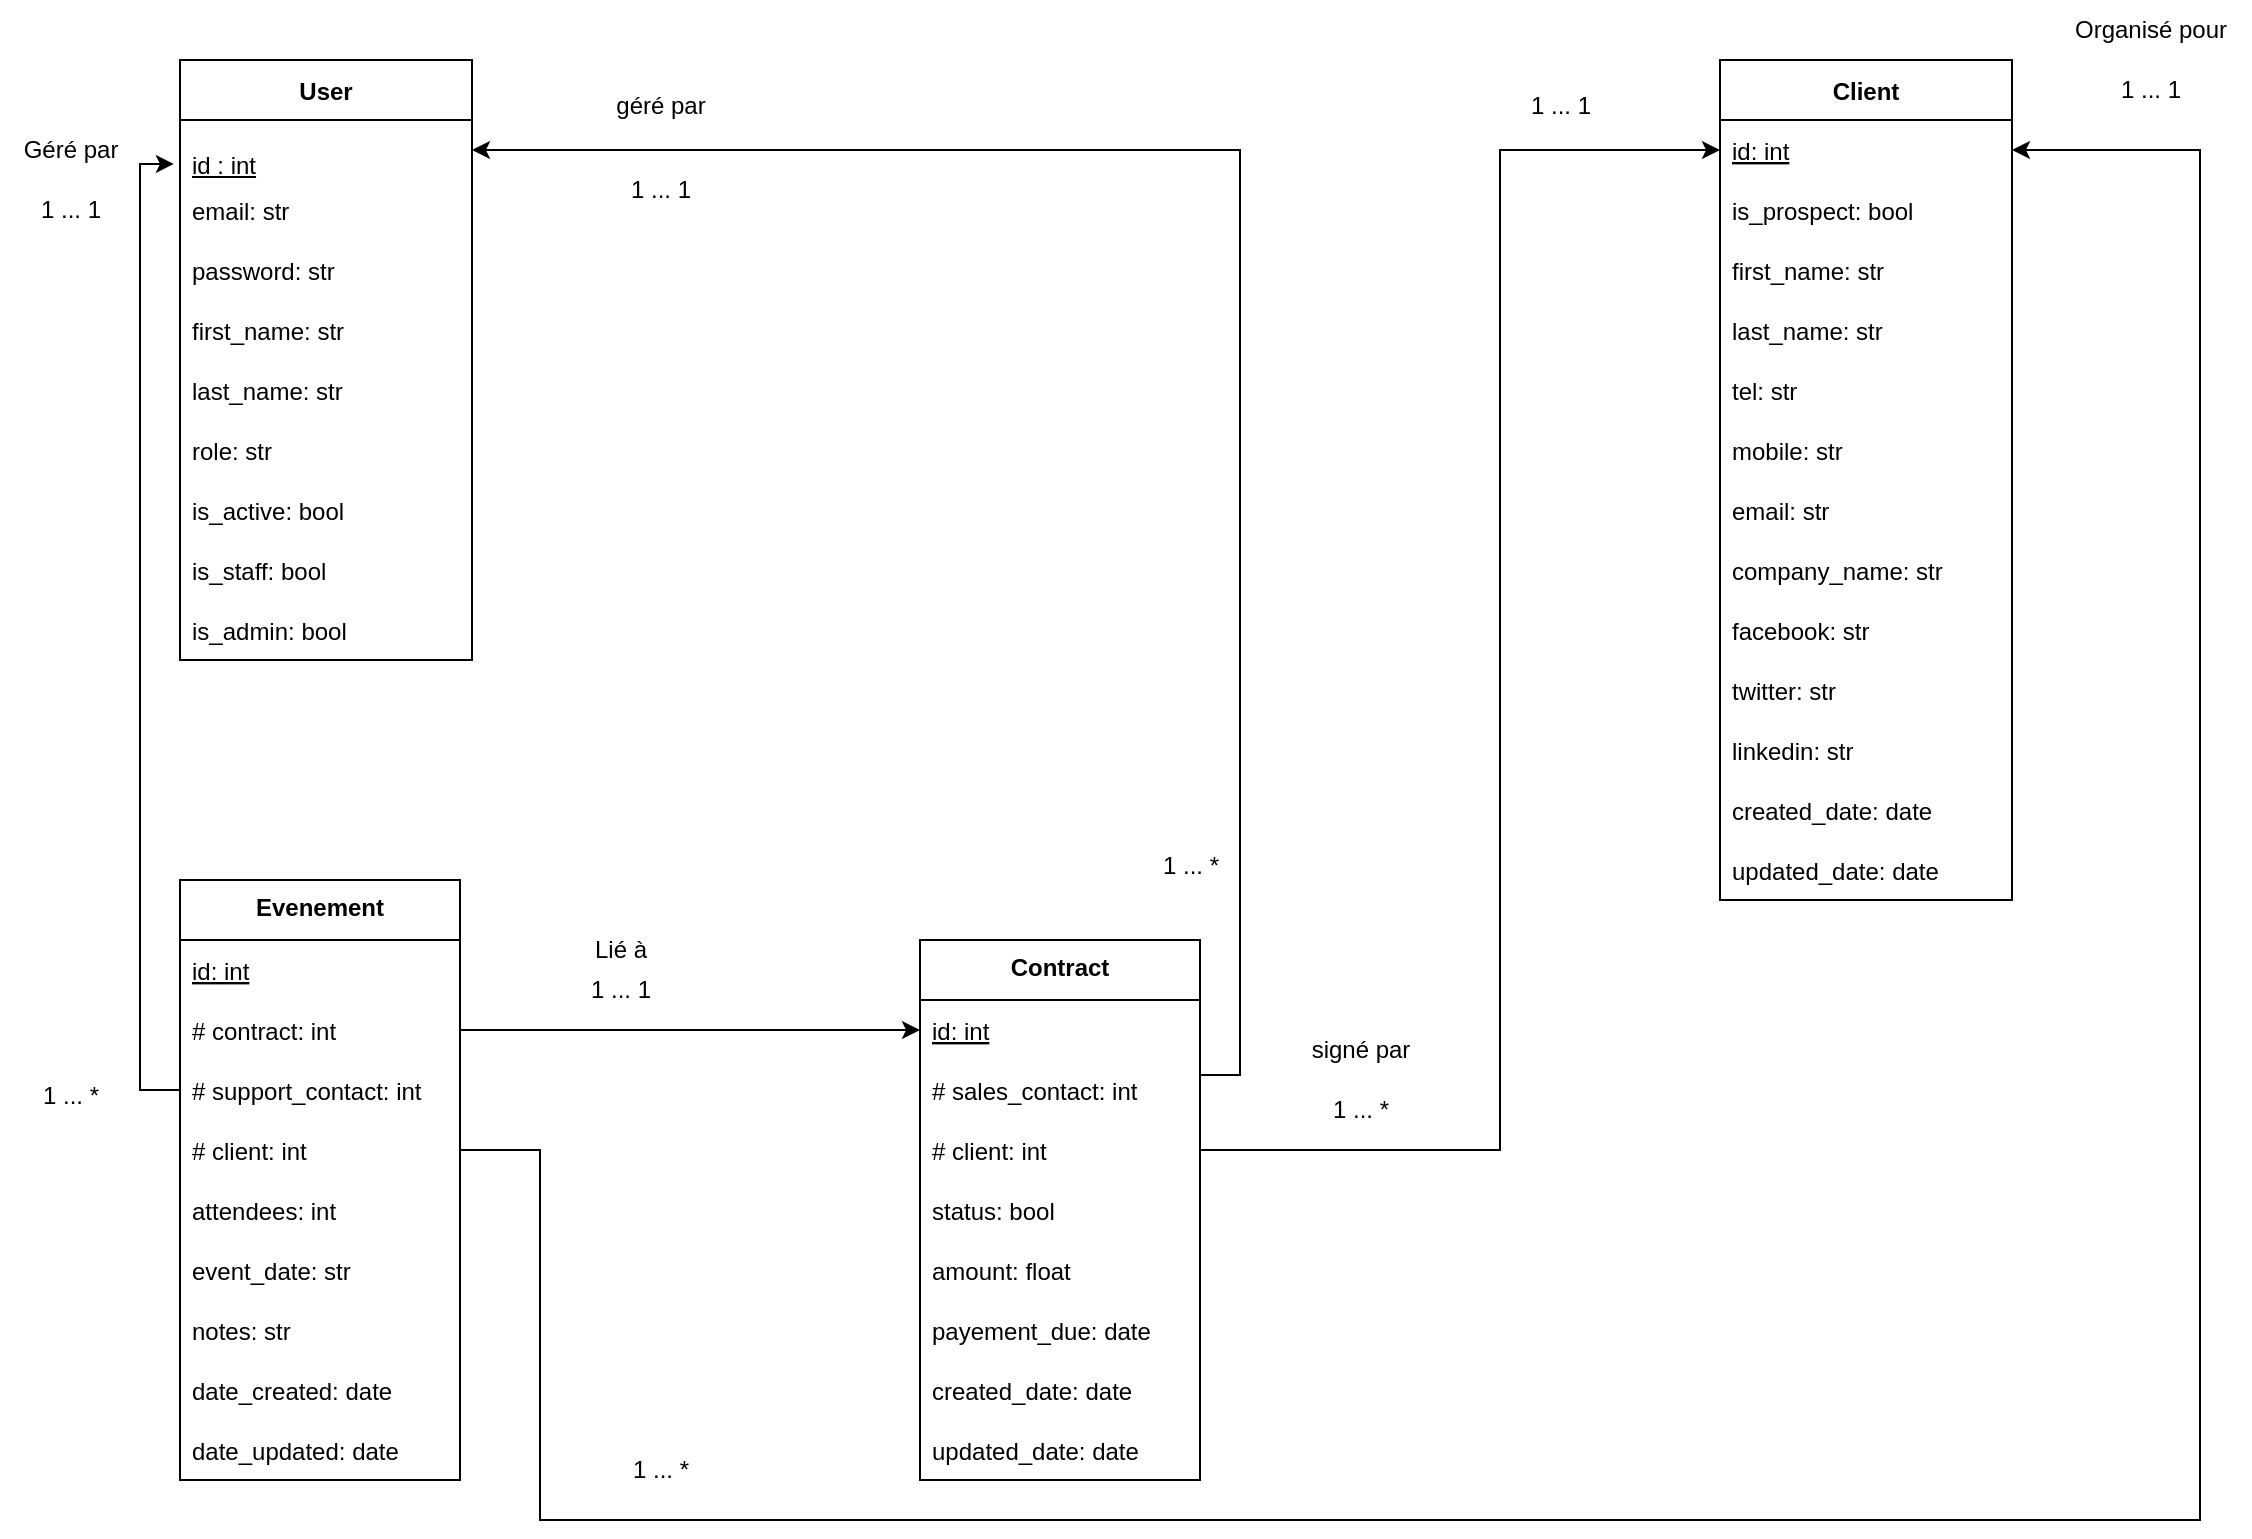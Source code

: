 <mxfile version="21.3.8">
  <diagram id="wEkoVnYtGdNWZhA1KiQT" name="Page-1">
    <mxGraphModel dx="1434" dy="792" grid="1" gridSize="10" guides="1" tooltips="1" connect="1" arrows="1" fold="1" page="1" pageScale="1" pageWidth="827" pageHeight="1169" background="none" math="0" shadow="0">
      <root>
        <mxCell id="0" />
        <mxCell id="1" parent="0" />
        <mxCell id="ORzxobJ269pv_FgzovFv-23" style="edgeStyle=orthogonalEdgeStyle;rounded=0;orthogonalLoop=1;jettySize=auto;html=1;exitX=1;exitY=0.5;exitDx=0;exitDy=0;entryX=0;entryY=0.5;entryDx=0;entryDy=0;" parent="1" source="JXJhJCuWqA1Dkq9rW7WM-6" target="JXJhJCuWqA1Dkq9rW7WM-15" edge="1">
          <mxGeometry relative="1" as="geometry" />
        </mxCell>
        <mxCell id="JXJhJCuWqA1Dkq9rW7WM-5" value="Evenement&#xa;" style="swimlane;fontStyle=1;childLayout=stackLayout;horizontal=1;startSize=30;horizontalStack=0;resizeParent=1;resizeParentMax=0;resizeLast=0;collapsible=1;marginBottom=0;align=center;verticalAlign=top;" parent="1" vertex="1">
          <mxGeometry x="100" y="450" width="140" height="300" as="geometry" />
        </mxCell>
        <mxCell id="JXJhJCuWqA1Dkq9rW7WM-60" value="id: int" style="text;strokeColor=none;fillColor=none;align=left;verticalAlign=middle;spacingLeft=4;spacingRight=4;overflow=hidden;points=[[0,0.5],[1,0.5]];portConstraint=eastwest;rotatable=0;fontStyle=4" parent="JXJhJCuWqA1Dkq9rW7WM-5" vertex="1">
          <mxGeometry y="30" width="140" height="30" as="geometry" />
        </mxCell>
        <mxCell id="JXJhJCuWqA1Dkq9rW7WM-6" value="# contract: int" style="text;strokeColor=none;fillColor=none;align=left;verticalAlign=middle;spacingLeft=4;spacingRight=4;overflow=hidden;points=[[0,0.5],[1,0.5]];portConstraint=eastwest;rotatable=0;" parent="JXJhJCuWqA1Dkq9rW7WM-5" vertex="1">
          <mxGeometry y="60" width="140" height="30" as="geometry" />
        </mxCell>
        <mxCell id="JXJhJCuWqA1Dkq9rW7WM-57" value="# support_contact: int" style="text;strokeColor=none;fillColor=none;align=left;verticalAlign=middle;spacingLeft=4;spacingRight=4;overflow=hidden;points=[[0,0.5],[1,0.5]];portConstraint=eastwest;rotatable=0;" parent="JXJhJCuWqA1Dkq9rW7WM-5" vertex="1">
          <mxGeometry y="90" width="140" height="30" as="geometry" />
        </mxCell>
        <mxCell id="JXJhJCuWqA1Dkq9rW7WM-7" value="# client: int" style="text;strokeColor=none;fillColor=none;align=left;verticalAlign=middle;spacingLeft=4;spacingRight=4;overflow=hidden;points=[[0,0.5],[1,0.5]];portConstraint=eastwest;rotatable=0;" parent="JXJhJCuWqA1Dkq9rW7WM-5" vertex="1">
          <mxGeometry y="120" width="140" height="30" as="geometry" />
        </mxCell>
        <mxCell id="ORzxobJ269pv_FgzovFv-34" value="attendees: int" style="text;strokeColor=none;fillColor=none;align=left;verticalAlign=middle;spacingLeft=4;spacingRight=4;overflow=hidden;points=[[0,0.5],[1,0.5]];portConstraint=eastwest;rotatable=0;" parent="JXJhJCuWqA1Dkq9rW7WM-5" vertex="1">
          <mxGeometry y="150" width="140" height="30" as="geometry" />
        </mxCell>
        <mxCell id="JXJhJCuWqA1Dkq9rW7WM-30" value="event_date: str" style="text;strokeColor=none;fillColor=none;align=left;verticalAlign=middle;spacingLeft=4;spacingRight=4;overflow=hidden;points=[[0,0.5],[1,0.5]];portConstraint=eastwest;rotatable=0;" parent="JXJhJCuWqA1Dkq9rW7WM-5" vertex="1">
          <mxGeometry y="180" width="140" height="30" as="geometry" />
        </mxCell>
        <mxCell id="ORzxobJ269pv_FgzovFv-37" value="notes: str" style="text;strokeColor=none;fillColor=none;align=left;verticalAlign=middle;spacingLeft=4;spacingRight=4;overflow=hidden;points=[[0,0.5],[1,0.5]];portConstraint=eastwest;rotatable=0;" parent="JXJhJCuWqA1Dkq9rW7WM-5" vertex="1">
          <mxGeometry y="210" width="140" height="30" as="geometry" />
        </mxCell>
        <mxCell id="ORzxobJ269pv_FgzovFv-38" value="date_created: date" style="text;strokeColor=none;fillColor=none;align=left;verticalAlign=middle;spacingLeft=4;spacingRight=4;overflow=hidden;points=[[0,0.5],[1,0.5]];portConstraint=eastwest;rotatable=0;" parent="JXJhJCuWqA1Dkq9rW7WM-5" vertex="1">
          <mxGeometry y="240" width="140" height="30" as="geometry" />
        </mxCell>
        <mxCell id="ORzxobJ269pv_FgzovFv-39" value="date_updated:  date" style="text;strokeColor=none;fillColor=none;align=left;verticalAlign=middle;spacingLeft=4;spacingRight=4;overflow=hidden;points=[[0,0.5],[1,0.5]];portConstraint=eastwest;rotatable=0;" parent="JXJhJCuWqA1Dkq9rW7WM-5" vertex="1">
          <mxGeometry y="270" width="140" height="30" as="geometry" />
        </mxCell>
        <mxCell id="8X9xJVfvZcuJXcQOC_To-7" style="edgeStyle=orthogonalEdgeStyle;rounded=0;orthogonalLoop=1;jettySize=auto;html=1;exitX=1;exitY=0.25;exitDx=0;exitDy=0;entryX=1;entryY=0.5;entryDx=0;entryDy=0;" edge="1" parent="1" source="JXJhJCuWqA1Dkq9rW7WM-13" target="JXJhJCuWqA1Dkq9rW7WM-62">
          <mxGeometry relative="1" as="geometry">
            <Array as="points">
              <mxPoint x="630" y="548" />
              <mxPoint x="630" y="85" />
            </Array>
          </mxGeometry>
        </mxCell>
        <mxCell id="JXJhJCuWqA1Dkq9rW7WM-13" value="Contract&#xa;" style="swimlane;fontStyle=1;childLayout=stackLayout;horizontal=1;startSize=30;horizontalStack=0;resizeParent=1;resizeParentMax=0;resizeLast=0;collapsible=1;marginBottom=0;align=center;verticalAlign=top;" parent="1" vertex="1">
          <mxGeometry x="470" y="480" width="140" height="270" as="geometry" />
        </mxCell>
        <mxCell id="JXJhJCuWqA1Dkq9rW7WM-15" value="id: int" style="text;strokeColor=none;fillColor=none;align=left;verticalAlign=middle;spacingLeft=4;spacingRight=4;overflow=hidden;points=[[0,0.5],[1,0.5]];portConstraint=eastwest;rotatable=0;fontStyle=4" parent="JXJhJCuWqA1Dkq9rW7WM-13" vertex="1">
          <mxGeometry y="30" width="140" height="30" as="geometry" />
        </mxCell>
        <mxCell id="JXJhJCuWqA1Dkq9rW7WM-16" value="# sales_contact: int" style="text;strokeColor=none;fillColor=none;align=left;verticalAlign=middle;spacingLeft=4;spacingRight=4;overflow=hidden;points=[[0,0.5],[1,0.5]];portConstraint=eastwest;rotatable=0;" parent="JXJhJCuWqA1Dkq9rW7WM-13" vertex="1">
          <mxGeometry y="60" width="140" height="30" as="geometry" />
        </mxCell>
        <mxCell id="JXJhJCuWqA1Dkq9rW7WM-14" value="# client: int" style="text;strokeColor=none;fillColor=none;align=left;verticalAlign=middle;spacingLeft=4;spacingRight=4;overflow=hidden;points=[[0,0.5],[1,0.5]];portConstraint=eastwest;rotatable=0;" parent="JXJhJCuWqA1Dkq9rW7WM-13" vertex="1">
          <mxGeometry y="90" width="140" height="30" as="geometry" />
        </mxCell>
        <mxCell id="JXJhJCuWqA1Dkq9rW7WM-58" value="status: bool" style="text;strokeColor=none;fillColor=none;align=left;verticalAlign=middle;spacingLeft=4;spacingRight=4;overflow=hidden;points=[[0,0.5],[1,0.5]];portConstraint=eastwest;rotatable=0;" parent="JXJhJCuWqA1Dkq9rW7WM-13" vertex="1">
          <mxGeometry y="120" width="140" height="30" as="geometry" />
        </mxCell>
        <mxCell id="ORzxobJ269pv_FgzovFv-28" value="amount: float" style="text;strokeColor=none;fillColor=none;align=left;verticalAlign=middle;spacingLeft=4;spacingRight=4;overflow=hidden;points=[[0,0.5],[1,0.5]];portConstraint=eastwest;rotatable=0;" parent="JXJhJCuWqA1Dkq9rW7WM-13" vertex="1">
          <mxGeometry y="150" width="140" height="30" as="geometry" />
        </mxCell>
        <mxCell id="ORzxobJ269pv_FgzovFv-29" value="payement_due: date" style="text;strokeColor=none;fillColor=none;align=left;verticalAlign=middle;spacingLeft=4;spacingRight=4;overflow=hidden;points=[[0,0.5],[1,0.5]];portConstraint=eastwest;rotatable=0;" parent="JXJhJCuWqA1Dkq9rW7WM-13" vertex="1">
          <mxGeometry y="180" width="140" height="30" as="geometry" />
        </mxCell>
        <mxCell id="ORzxobJ269pv_FgzovFv-30" value="created_date: date" style="text;strokeColor=none;fillColor=none;align=left;verticalAlign=middle;spacingLeft=4;spacingRight=4;overflow=hidden;points=[[0,0.5],[1,0.5]];portConstraint=eastwest;rotatable=0;" parent="JXJhJCuWqA1Dkq9rW7WM-13" vertex="1">
          <mxGeometry y="210" width="140" height="30" as="geometry" />
        </mxCell>
        <mxCell id="ORzxobJ269pv_FgzovFv-31" value="updated_date: date" style="text;strokeColor=none;fillColor=none;align=left;verticalAlign=middle;spacingLeft=4;spacingRight=4;overflow=hidden;points=[[0,0.5],[1,0.5]];portConstraint=eastwest;rotatable=0;" parent="JXJhJCuWqA1Dkq9rW7WM-13" vertex="1">
          <mxGeometry y="240" width="140" height="30" as="geometry" />
        </mxCell>
        <mxCell id="JXJhJCuWqA1Dkq9rW7WM-48" value="User" style="swimlane;fontStyle=1;childLayout=stackLayout;horizontal=1;startSize=30;horizontalStack=0;resizeParent=1;resizeParentMax=0;resizeLast=0;collapsible=1;marginBottom=0;direction=east;" parent="1" vertex="1">
          <mxGeometry x="100" y="40" width="146" height="300" as="geometry" />
        </mxCell>
        <mxCell id="JXJhJCuWqA1Dkq9rW7WM-62" value="&#xa;id : int&#xa;" style="text;strokeColor=none;fillColor=none;align=left;verticalAlign=middle;spacingLeft=4;spacingRight=4;overflow=hidden;points=[[0,0.5],[1,0.5]];portConstraint=eastwest;rotatable=0;fontStyle=4" parent="JXJhJCuWqA1Dkq9rW7WM-48" vertex="1">
          <mxGeometry y="30" width="146" height="30" as="geometry" />
        </mxCell>
        <mxCell id="JXJhJCuWqA1Dkq9rW7WM-50" value="email: str" style="text;strokeColor=none;fillColor=none;align=left;verticalAlign=middle;spacingLeft=4;spacingRight=4;overflow=hidden;points=[[0,0.5],[1,0.5]];portConstraint=eastwest;rotatable=0;" parent="JXJhJCuWqA1Dkq9rW7WM-48" vertex="1">
          <mxGeometry y="60" width="146" height="30" as="geometry" />
        </mxCell>
        <mxCell id="JXJhJCuWqA1Dkq9rW7WM-51" value="password: str" style="text;strokeColor=none;fillColor=none;align=left;verticalAlign=middle;spacingLeft=4;spacingRight=4;overflow=hidden;points=[[0,0.5],[1,0.5]];portConstraint=eastwest;rotatable=0;" parent="JXJhJCuWqA1Dkq9rW7WM-48" vertex="1">
          <mxGeometry y="90" width="146" height="30" as="geometry" />
        </mxCell>
        <mxCell id="JXJhJCuWqA1Dkq9rW7WM-54" value="first_name: str" style="text;strokeColor=none;fillColor=none;align=left;verticalAlign=middle;spacingLeft=4;spacingRight=4;overflow=hidden;points=[[0,0.5],[1,0.5]];portConstraint=eastwest;rotatable=0;" parent="JXJhJCuWqA1Dkq9rW7WM-48" vertex="1">
          <mxGeometry y="120" width="146" height="30" as="geometry" />
        </mxCell>
        <mxCell id="ORzxobJ269pv_FgzovFv-1" value="last_name: str" style="text;strokeColor=none;fillColor=none;align=left;verticalAlign=middle;spacingLeft=4;spacingRight=4;overflow=hidden;points=[[0,0.5],[1,0.5]];portConstraint=eastwest;rotatable=0;" parent="JXJhJCuWqA1Dkq9rW7WM-48" vertex="1">
          <mxGeometry y="150" width="146" height="30" as="geometry" />
        </mxCell>
        <mxCell id="ORzxobJ269pv_FgzovFv-2" value="role: str" style="text;strokeColor=none;fillColor=none;align=left;verticalAlign=middle;spacingLeft=4;spacingRight=4;overflow=hidden;points=[[0,0.5],[1,0.5]];portConstraint=eastwest;rotatable=0;" parent="JXJhJCuWqA1Dkq9rW7WM-48" vertex="1">
          <mxGeometry y="180" width="146" height="30" as="geometry" />
        </mxCell>
        <mxCell id="ORzxobJ269pv_FgzovFv-3" value="is_active: bool" style="text;strokeColor=none;fillColor=none;align=left;verticalAlign=middle;spacingLeft=4;spacingRight=4;overflow=hidden;points=[[0,0.5],[1,0.5]];portConstraint=eastwest;rotatable=0;" parent="JXJhJCuWqA1Dkq9rW7WM-48" vertex="1">
          <mxGeometry y="210" width="146" height="30" as="geometry" />
        </mxCell>
        <mxCell id="ORzxobJ269pv_FgzovFv-4" value="is_staff: bool" style="text;strokeColor=none;fillColor=none;align=left;verticalAlign=middle;spacingLeft=4;spacingRight=4;overflow=hidden;points=[[0,0.5],[1,0.5]];portConstraint=eastwest;rotatable=0;" parent="JXJhJCuWqA1Dkq9rW7WM-48" vertex="1">
          <mxGeometry y="240" width="146" height="30" as="geometry" />
        </mxCell>
        <mxCell id="ORzxobJ269pv_FgzovFv-5" value="is_admin: bool" style="text;strokeColor=none;fillColor=none;align=left;verticalAlign=middle;spacingLeft=4;spacingRight=4;overflow=hidden;points=[[0,0.5],[1,0.5]];portConstraint=eastwest;rotatable=0;" parent="JXJhJCuWqA1Dkq9rW7WM-48" vertex="1">
          <mxGeometry y="270" width="146" height="30" as="geometry" />
        </mxCell>
        <mxCell id="ORzxobJ269pv_FgzovFv-6" value="Client" style="swimlane;fontStyle=1;childLayout=stackLayout;horizontal=1;startSize=30;horizontalStack=0;resizeParent=1;resizeParentMax=0;resizeLast=0;collapsible=1;marginBottom=0;" parent="1" vertex="1">
          <mxGeometry x="870" y="40" width="146" height="420" as="geometry" />
        </mxCell>
        <mxCell id="ORzxobJ269pv_FgzovFv-7" value="id: int" style="text;strokeColor=none;fillColor=none;align=left;verticalAlign=middle;spacingLeft=4;spacingRight=4;overflow=hidden;points=[[0,0.5],[1,0.5]];portConstraint=eastwest;rotatable=0;fontStyle=4" parent="ORzxobJ269pv_FgzovFv-6" vertex="1">
          <mxGeometry y="30" width="146" height="30" as="geometry" />
        </mxCell>
        <mxCell id="ORzxobJ269pv_FgzovFv-8" value="is_prospect: bool" style="text;strokeColor=none;fillColor=none;align=left;verticalAlign=middle;spacingLeft=4;spacingRight=4;overflow=hidden;points=[[0,0.5],[1,0.5]];portConstraint=eastwest;rotatable=0;" parent="ORzxobJ269pv_FgzovFv-6" vertex="1">
          <mxGeometry y="60" width="146" height="30" as="geometry" />
        </mxCell>
        <mxCell id="ORzxobJ269pv_FgzovFv-9" value="first_name: str" style="text;strokeColor=none;fillColor=none;align=left;verticalAlign=middle;spacingLeft=4;spacingRight=4;overflow=hidden;points=[[0,0.5],[1,0.5]];portConstraint=eastwest;rotatable=0;" parent="ORzxobJ269pv_FgzovFv-6" vertex="1">
          <mxGeometry y="90" width="146" height="30" as="geometry" />
        </mxCell>
        <mxCell id="ORzxobJ269pv_FgzovFv-10" value="last_name: str" style="text;strokeColor=none;fillColor=none;align=left;verticalAlign=middle;spacingLeft=4;spacingRight=4;overflow=hidden;points=[[0,0.5],[1,0.5]];portConstraint=eastwest;rotatable=0;" parent="ORzxobJ269pv_FgzovFv-6" vertex="1">
          <mxGeometry y="120" width="146" height="30" as="geometry" />
        </mxCell>
        <mxCell id="ORzxobJ269pv_FgzovFv-11" value="tel: str" style="text;strokeColor=none;fillColor=none;align=left;verticalAlign=middle;spacingLeft=4;spacingRight=4;overflow=hidden;points=[[0,0.5],[1,0.5]];portConstraint=eastwest;rotatable=0;fontStyle=0" parent="ORzxobJ269pv_FgzovFv-6" vertex="1">
          <mxGeometry y="150" width="146" height="30" as="geometry" />
        </mxCell>
        <mxCell id="ORzxobJ269pv_FgzovFv-12" value="mobile: str" style="text;strokeColor=none;fillColor=none;align=left;verticalAlign=middle;spacingLeft=4;spacingRight=4;overflow=hidden;points=[[0,0.5],[1,0.5]];portConstraint=eastwest;rotatable=0;fontStyle=0" parent="ORzxobJ269pv_FgzovFv-6" vertex="1">
          <mxGeometry y="180" width="146" height="30" as="geometry" />
        </mxCell>
        <mxCell id="ORzxobJ269pv_FgzovFv-13" value="email: str" style="text;strokeColor=none;fillColor=none;align=left;verticalAlign=middle;spacingLeft=4;spacingRight=4;overflow=hidden;points=[[0,0.5],[1,0.5]];portConstraint=eastwest;rotatable=0;fontStyle=0" parent="ORzxobJ269pv_FgzovFv-6" vertex="1">
          <mxGeometry y="210" width="146" height="30" as="geometry" />
        </mxCell>
        <mxCell id="ORzxobJ269pv_FgzovFv-14" value="company_name: str" style="text;strokeColor=none;fillColor=none;align=left;verticalAlign=middle;spacingLeft=4;spacingRight=4;overflow=hidden;points=[[0,0.5],[1,0.5]];portConstraint=eastwest;rotatable=0;fontStyle=0" parent="ORzxobJ269pv_FgzovFv-6" vertex="1">
          <mxGeometry y="240" width="146" height="30" as="geometry" />
        </mxCell>
        <mxCell id="ORzxobJ269pv_FgzovFv-15" value="facebook: str" style="text;strokeColor=none;fillColor=none;align=left;verticalAlign=middle;spacingLeft=4;spacingRight=4;overflow=hidden;points=[[0,0.5],[1,0.5]];portConstraint=eastwest;rotatable=0;fontStyle=0" parent="ORzxobJ269pv_FgzovFv-6" vertex="1">
          <mxGeometry y="270" width="146" height="30" as="geometry" />
        </mxCell>
        <mxCell id="ORzxobJ269pv_FgzovFv-16" value="twitter: str" style="text;strokeColor=none;fillColor=none;align=left;verticalAlign=middle;spacingLeft=4;spacingRight=4;overflow=hidden;points=[[0,0.5],[1,0.5]];portConstraint=eastwest;rotatable=0;fontStyle=0" parent="ORzxobJ269pv_FgzovFv-6" vertex="1">
          <mxGeometry y="300" width="146" height="30" as="geometry" />
        </mxCell>
        <mxCell id="ORzxobJ269pv_FgzovFv-17" value="linkedin: str" style="text;strokeColor=none;fillColor=none;align=left;verticalAlign=middle;spacingLeft=4;spacingRight=4;overflow=hidden;points=[[0,0.5],[1,0.5]];portConstraint=eastwest;rotatable=0;fontStyle=0" parent="ORzxobJ269pv_FgzovFv-6" vertex="1">
          <mxGeometry y="330" width="146" height="30" as="geometry" />
        </mxCell>
        <mxCell id="ORzxobJ269pv_FgzovFv-18" value="created_date: date" style="text;strokeColor=none;fillColor=none;align=left;verticalAlign=middle;spacingLeft=4;spacingRight=4;overflow=hidden;points=[[0,0.5],[1,0.5]];portConstraint=eastwest;rotatable=0;fontStyle=0" parent="ORzxobJ269pv_FgzovFv-6" vertex="1">
          <mxGeometry y="360" width="146" height="30" as="geometry" />
        </mxCell>
        <mxCell id="ORzxobJ269pv_FgzovFv-19" value="updated_date: date" style="text;strokeColor=none;fillColor=none;align=left;verticalAlign=middle;spacingLeft=4;spacingRight=4;overflow=hidden;points=[[0,0.5],[1,0.5]];portConstraint=eastwest;rotatable=0;fontStyle=0" parent="ORzxobJ269pv_FgzovFv-6" vertex="1">
          <mxGeometry y="390" width="146" height="30" as="geometry" />
        </mxCell>
        <mxCell id="ORzxobJ269pv_FgzovFv-36" style="edgeStyle=orthogonalEdgeStyle;rounded=0;orthogonalLoop=1;jettySize=auto;html=1;exitX=1;exitY=0.5;exitDx=0;exitDy=0;entryX=1;entryY=0.5;entryDx=0;entryDy=0;" parent="1" source="JXJhJCuWqA1Dkq9rW7WM-7" target="ORzxobJ269pv_FgzovFv-7" edge="1">
          <mxGeometry relative="1" as="geometry">
            <mxPoint x="740" y="80" as="targetPoint" />
            <Array as="points">
              <mxPoint x="280" y="585" />
              <mxPoint x="280" y="770" />
              <mxPoint x="1110" y="770" />
              <mxPoint x="1110" y="85" />
            </Array>
          </mxGeometry>
        </mxCell>
        <mxCell id="8X9xJVfvZcuJXcQOC_To-3" value="géré par" style="text;html=1;align=center;verticalAlign=middle;resizable=0;points=[];autosize=1;strokeColor=none;fillColor=none;" vertex="1" parent="1">
          <mxGeometry x="305" y="48" width="70" height="30" as="geometry" />
        </mxCell>
        <mxCell id="8X9xJVfvZcuJXcQOC_To-4" value="1 ... 1" style="text;html=1;align=center;verticalAlign=middle;resizable=0;points=[];autosize=1;strokeColor=none;fillColor=none;" vertex="1" parent="1">
          <mxGeometry x="315" y="90" width="50" height="30" as="geometry" />
        </mxCell>
        <mxCell id="8X9xJVfvZcuJXcQOC_To-5" value="&lt;div&gt;1 ... *&lt;/div&gt;&lt;div&gt;&lt;br&gt;&lt;/div&gt;" style="text;html=1;align=center;verticalAlign=middle;resizable=0;points=[];autosize=1;strokeColor=none;fillColor=none;" vertex="1" parent="1">
          <mxGeometry x="580" y="430" width="50" height="40" as="geometry" />
        </mxCell>
        <mxCell id="8X9xJVfvZcuJXcQOC_To-8" style="edgeStyle=orthogonalEdgeStyle;rounded=0;orthogonalLoop=1;jettySize=auto;html=1;exitX=1;exitY=0.5;exitDx=0;exitDy=0;entryX=0;entryY=0.5;entryDx=0;entryDy=0;" edge="1" parent="1" source="JXJhJCuWqA1Dkq9rW7WM-14" target="ORzxobJ269pv_FgzovFv-7">
          <mxGeometry relative="1" as="geometry">
            <Array as="points">
              <mxPoint x="760" y="585" />
              <mxPoint x="760" y="85" />
            </Array>
          </mxGeometry>
        </mxCell>
        <mxCell id="8X9xJVfvZcuJXcQOC_To-9" value="Lié à " style="text;html=1;align=center;verticalAlign=middle;resizable=0;points=[];autosize=1;strokeColor=none;fillColor=none;" vertex="1" parent="1">
          <mxGeometry x="295" y="470" width="50" height="30" as="geometry" />
        </mxCell>
        <mxCell id="8X9xJVfvZcuJXcQOC_To-10" value="1 ... 1" style="text;html=1;align=center;verticalAlign=middle;resizable=0;points=[];autosize=1;strokeColor=none;fillColor=none;" vertex="1" parent="1">
          <mxGeometry x="295" y="490" width="50" height="30" as="geometry" />
        </mxCell>
        <mxCell id="8X9xJVfvZcuJXcQOC_To-11" value="Organisé pour" style="text;html=1;align=center;verticalAlign=middle;resizable=0;points=[];autosize=1;strokeColor=none;fillColor=none;" vertex="1" parent="1">
          <mxGeometry x="1035" y="10" width="100" height="30" as="geometry" />
        </mxCell>
        <mxCell id="8X9xJVfvZcuJXcQOC_To-12" value="1 ... 1" style="text;html=1;align=center;verticalAlign=middle;resizable=0;points=[];autosize=1;strokeColor=none;fillColor=none;" vertex="1" parent="1">
          <mxGeometry x="1060" y="40" width="50" height="30" as="geometry" />
        </mxCell>
        <mxCell id="8X9xJVfvZcuJXcQOC_To-13" value="1 ... *" style="text;html=1;align=center;verticalAlign=middle;resizable=0;points=[];autosize=1;strokeColor=none;fillColor=none;" vertex="1" parent="1">
          <mxGeometry x="665" y="550" width="50" height="30" as="geometry" />
        </mxCell>
        <mxCell id="8X9xJVfvZcuJXcQOC_To-14" value="signé par" style="text;html=1;align=center;verticalAlign=middle;resizable=0;points=[];autosize=1;strokeColor=none;fillColor=none;" vertex="1" parent="1">
          <mxGeometry x="650" y="520" width="80" height="30" as="geometry" />
        </mxCell>
        <mxCell id="8X9xJVfvZcuJXcQOC_To-15" value="Géré par" style="text;html=1;align=center;verticalAlign=middle;resizable=0;points=[];autosize=1;strokeColor=none;fillColor=none;" vertex="1" parent="1">
          <mxGeometry x="10" y="70" width="70" height="30" as="geometry" />
        </mxCell>
        <mxCell id="8X9xJVfvZcuJXcQOC_To-16" value="1 ... 1" style="text;html=1;align=center;verticalAlign=middle;resizable=0;points=[];autosize=1;strokeColor=none;fillColor=none;" vertex="1" parent="1">
          <mxGeometry x="20" y="100" width="50" height="30" as="geometry" />
        </mxCell>
        <mxCell id="8X9xJVfvZcuJXcQOC_To-17" value="&lt;div&gt;1 ... *&lt;/div&gt;&lt;div&gt;&lt;br&gt;&lt;/div&gt;" style="text;html=1;align=center;verticalAlign=middle;resizable=0;points=[];autosize=1;strokeColor=none;fillColor=none;" vertex="1" parent="1">
          <mxGeometry x="20" y="545" width="50" height="40" as="geometry" />
        </mxCell>
        <mxCell id="8X9xJVfvZcuJXcQOC_To-18" value="1 ... *" style="text;html=1;align=center;verticalAlign=middle;resizable=0;points=[];autosize=1;strokeColor=none;fillColor=none;" vertex="1" parent="1">
          <mxGeometry x="315" y="730" width="50" height="30" as="geometry" />
        </mxCell>
        <mxCell id="8X9xJVfvZcuJXcQOC_To-20" style="edgeStyle=orthogonalEdgeStyle;rounded=0;orthogonalLoop=1;jettySize=auto;html=1;exitX=0;exitY=0.5;exitDx=0;exitDy=0;entryX=-0.021;entryY=0.733;entryDx=0;entryDy=0;entryPerimeter=0;" edge="1" parent="1" source="JXJhJCuWqA1Dkq9rW7WM-57" target="JXJhJCuWqA1Dkq9rW7WM-62">
          <mxGeometry relative="1" as="geometry" />
        </mxCell>
        <mxCell id="8X9xJVfvZcuJXcQOC_To-21" value="1 ... 1" style="text;html=1;align=center;verticalAlign=middle;resizable=0;points=[];autosize=1;strokeColor=none;fillColor=none;" vertex="1" parent="1">
          <mxGeometry x="765" y="48" width="50" height="30" as="geometry" />
        </mxCell>
      </root>
    </mxGraphModel>
  </diagram>
</mxfile>
